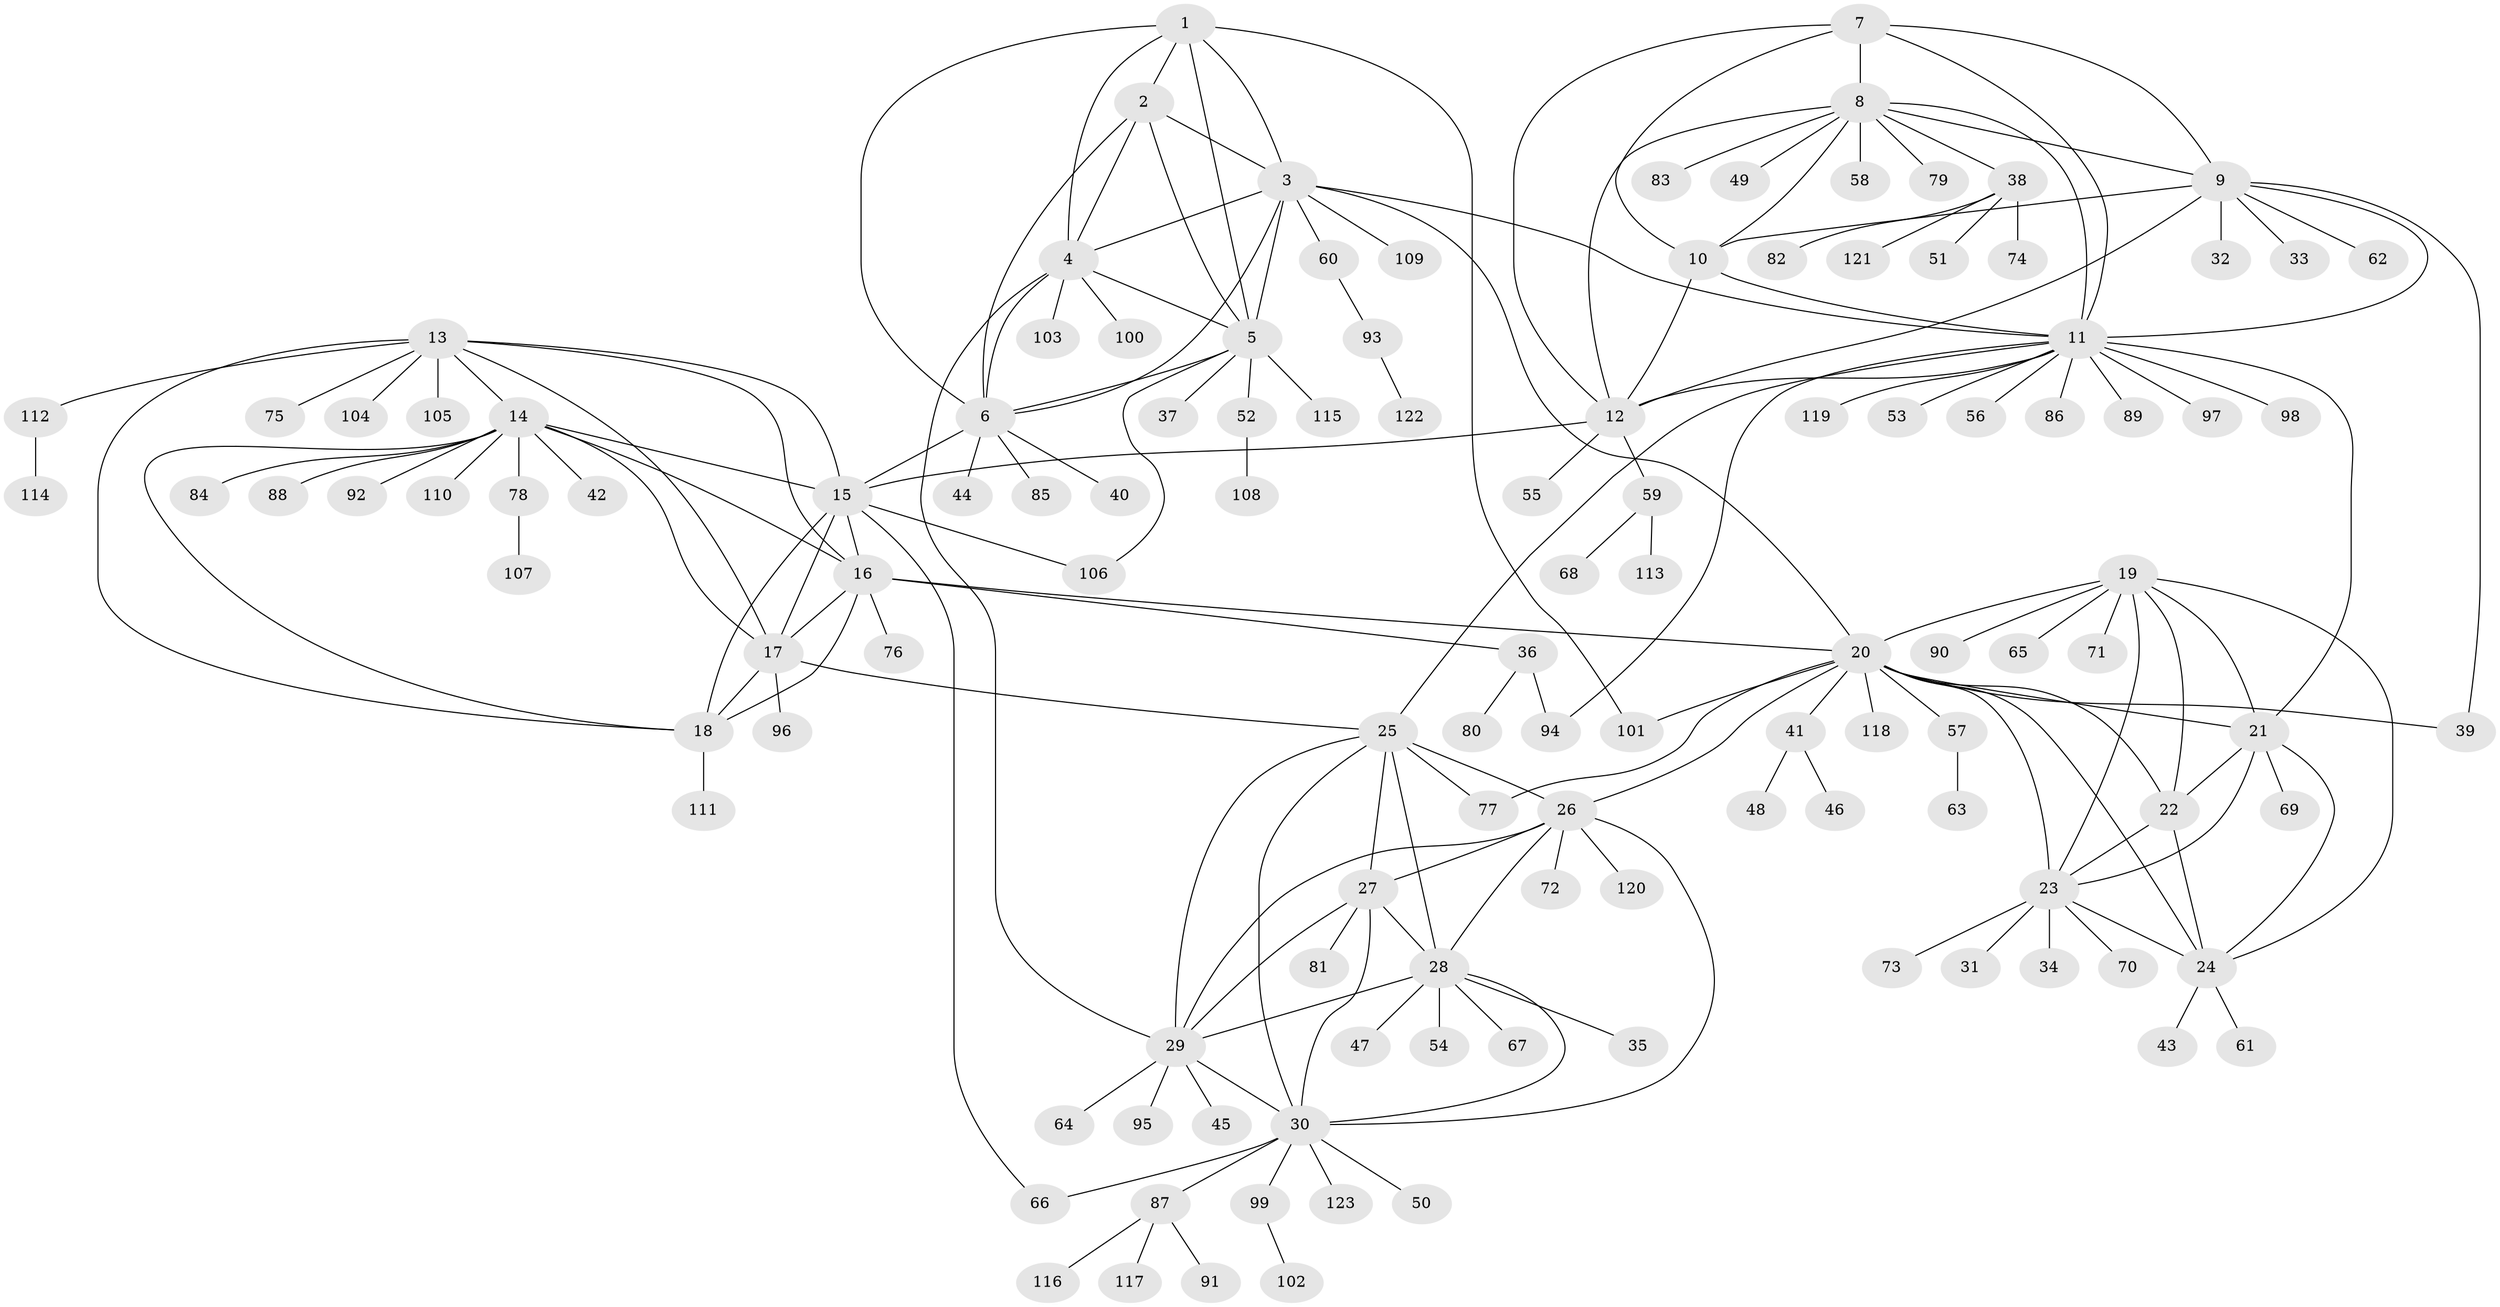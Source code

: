 // Generated by graph-tools (version 1.1) at 2025/54/03/09/25 04:54:38]
// undirected, 123 vertices, 184 edges
graph export_dot {
graph [start="1"]
  node [color=gray90,style=filled];
  1;
  2;
  3;
  4;
  5;
  6;
  7;
  8;
  9;
  10;
  11;
  12;
  13;
  14;
  15;
  16;
  17;
  18;
  19;
  20;
  21;
  22;
  23;
  24;
  25;
  26;
  27;
  28;
  29;
  30;
  31;
  32;
  33;
  34;
  35;
  36;
  37;
  38;
  39;
  40;
  41;
  42;
  43;
  44;
  45;
  46;
  47;
  48;
  49;
  50;
  51;
  52;
  53;
  54;
  55;
  56;
  57;
  58;
  59;
  60;
  61;
  62;
  63;
  64;
  65;
  66;
  67;
  68;
  69;
  70;
  71;
  72;
  73;
  74;
  75;
  76;
  77;
  78;
  79;
  80;
  81;
  82;
  83;
  84;
  85;
  86;
  87;
  88;
  89;
  90;
  91;
  92;
  93;
  94;
  95;
  96;
  97;
  98;
  99;
  100;
  101;
  102;
  103;
  104;
  105;
  106;
  107;
  108;
  109;
  110;
  111;
  112;
  113;
  114;
  115;
  116;
  117;
  118;
  119;
  120;
  121;
  122;
  123;
  1 -- 2;
  1 -- 3;
  1 -- 4;
  1 -- 5;
  1 -- 6;
  1 -- 101;
  2 -- 3;
  2 -- 4;
  2 -- 5;
  2 -- 6;
  3 -- 4;
  3 -- 5;
  3 -- 6;
  3 -- 11;
  3 -- 20;
  3 -- 60;
  3 -- 109;
  4 -- 5;
  4 -- 6;
  4 -- 29;
  4 -- 100;
  4 -- 103;
  5 -- 6;
  5 -- 37;
  5 -- 52;
  5 -- 106;
  5 -- 115;
  6 -- 15;
  6 -- 40;
  6 -- 44;
  6 -- 85;
  7 -- 8;
  7 -- 9;
  7 -- 10;
  7 -- 11;
  7 -- 12;
  8 -- 9;
  8 -- 10;
  8 -- 11;
  8 -- 12;
  8 -- 38;
  8 -- 49;
  8 -- 58;
  8 -- 79;
  8 -- 83;
  9 -- 10;
  9 -- 11;
  9 -- 12;
  9 -- 32;
  9 -- 33;
  9 -- 39;
  9 -- 62;
  10 -- 11;
  10 -- 12;
  11 -- 12;
  11 -- 21;
  11 -- 25;
  11 -- 53;
  11 -- 56;
  11 -- 86;
  11 -- 89;
  11 -- 94;
  11 -- 97;
  11 -- 98;
  11 -- 119;
  12 -- 15;
  12 -- 55;
  12 -- 59;
  13 -- 14;
  13 -- 15;
  13 -- 16;
  13 -- 17;
  13 -- 18;
  13 -- 75;
  13 -- 104;
  13 -- 105;
  13 -- 112;
  14 -- 15;
  14 -- 16;
  14 -- 17;
  14 -- 18;
  14 -- 42;
  14 -- 78;
  14 -- 84;
  14 -- 88;
  14 -- 92;
  14 -- 110;
  15 -- 16;
  15 -- 17;
  15 -- 18;
  15 -- 66;
  15 -- 106;
  16 -- 17;
  16 -- 18;
  16 -- 20;
  16 -- 36;
  16 -- 76;
  17 -- 18;
  17 -- 25;
  17 -- 96;
  18 -- 111;
  19 -- 20;
  19 -- 21;
  19 -- 22;
  19 -- 23;
  19 -- 24;
  19 -- 65;
  19 -- 71;
  19 -- 90;
  20 -- 21;
  20 -- 22;
  20 -- 23;
  20 -- 24;
  20 -- 26;
  20 -- 39;
  20 -- 41;
  20 -- 57;
  20 -- 77;
  20 -- 101;
  20 -- 118;
  21 -- 22;
  21 -- 23;
  21 -- 24;
  21 -- 69;
  22 -- 23;
  22 -- 24;
  23 -- 24;
  23 -- 31;
  23 -- 34;
  23 -- 70;
  23 -- 73;
  24 -- 43;
  24 -- 61;
  25 -- 26;
  25 -- 27;
  25 -- 28;
  25 -- 29;
  25 -- 30;
  25 -- 77;
  26 -- 27;
  26 -- 28;
  26 -- 29;
  26 -- 30;
  26 -- 72;
  26 -- 120;
  27 -- 28;
  27 -- 29;
  27 -- 30;
  27 -- 81;
  28 -- 29;
  28 -- 30;
  28 -- 35;
  28 -- 47;
  28 -- 54;
  28 -- 67;
  29 -- 30;
  29 -- 45;
  29 -- 64;
  29 -- 95;
  30 -- 50;
  30 -- 66;
  30 -- 87;
  30 -- 99;
  30 -- 123;
  36 -- 80;
  36 -- 94;
  38 -- 51;
  38 -- 74;
  38 -- 82;
  38 -- 121;
  41 -- 46;
  41 -- 48;
  52 -- 108;
  57 -- 63;
  59 -- 68;
  59 -- 113;
  60 -- 93;
  78 -- 107;
  87 -- 91;
  87 -- 116;
  87 -- 117;
  93 -- 122;
  99 -- 102;
  112 -- 114;
}
